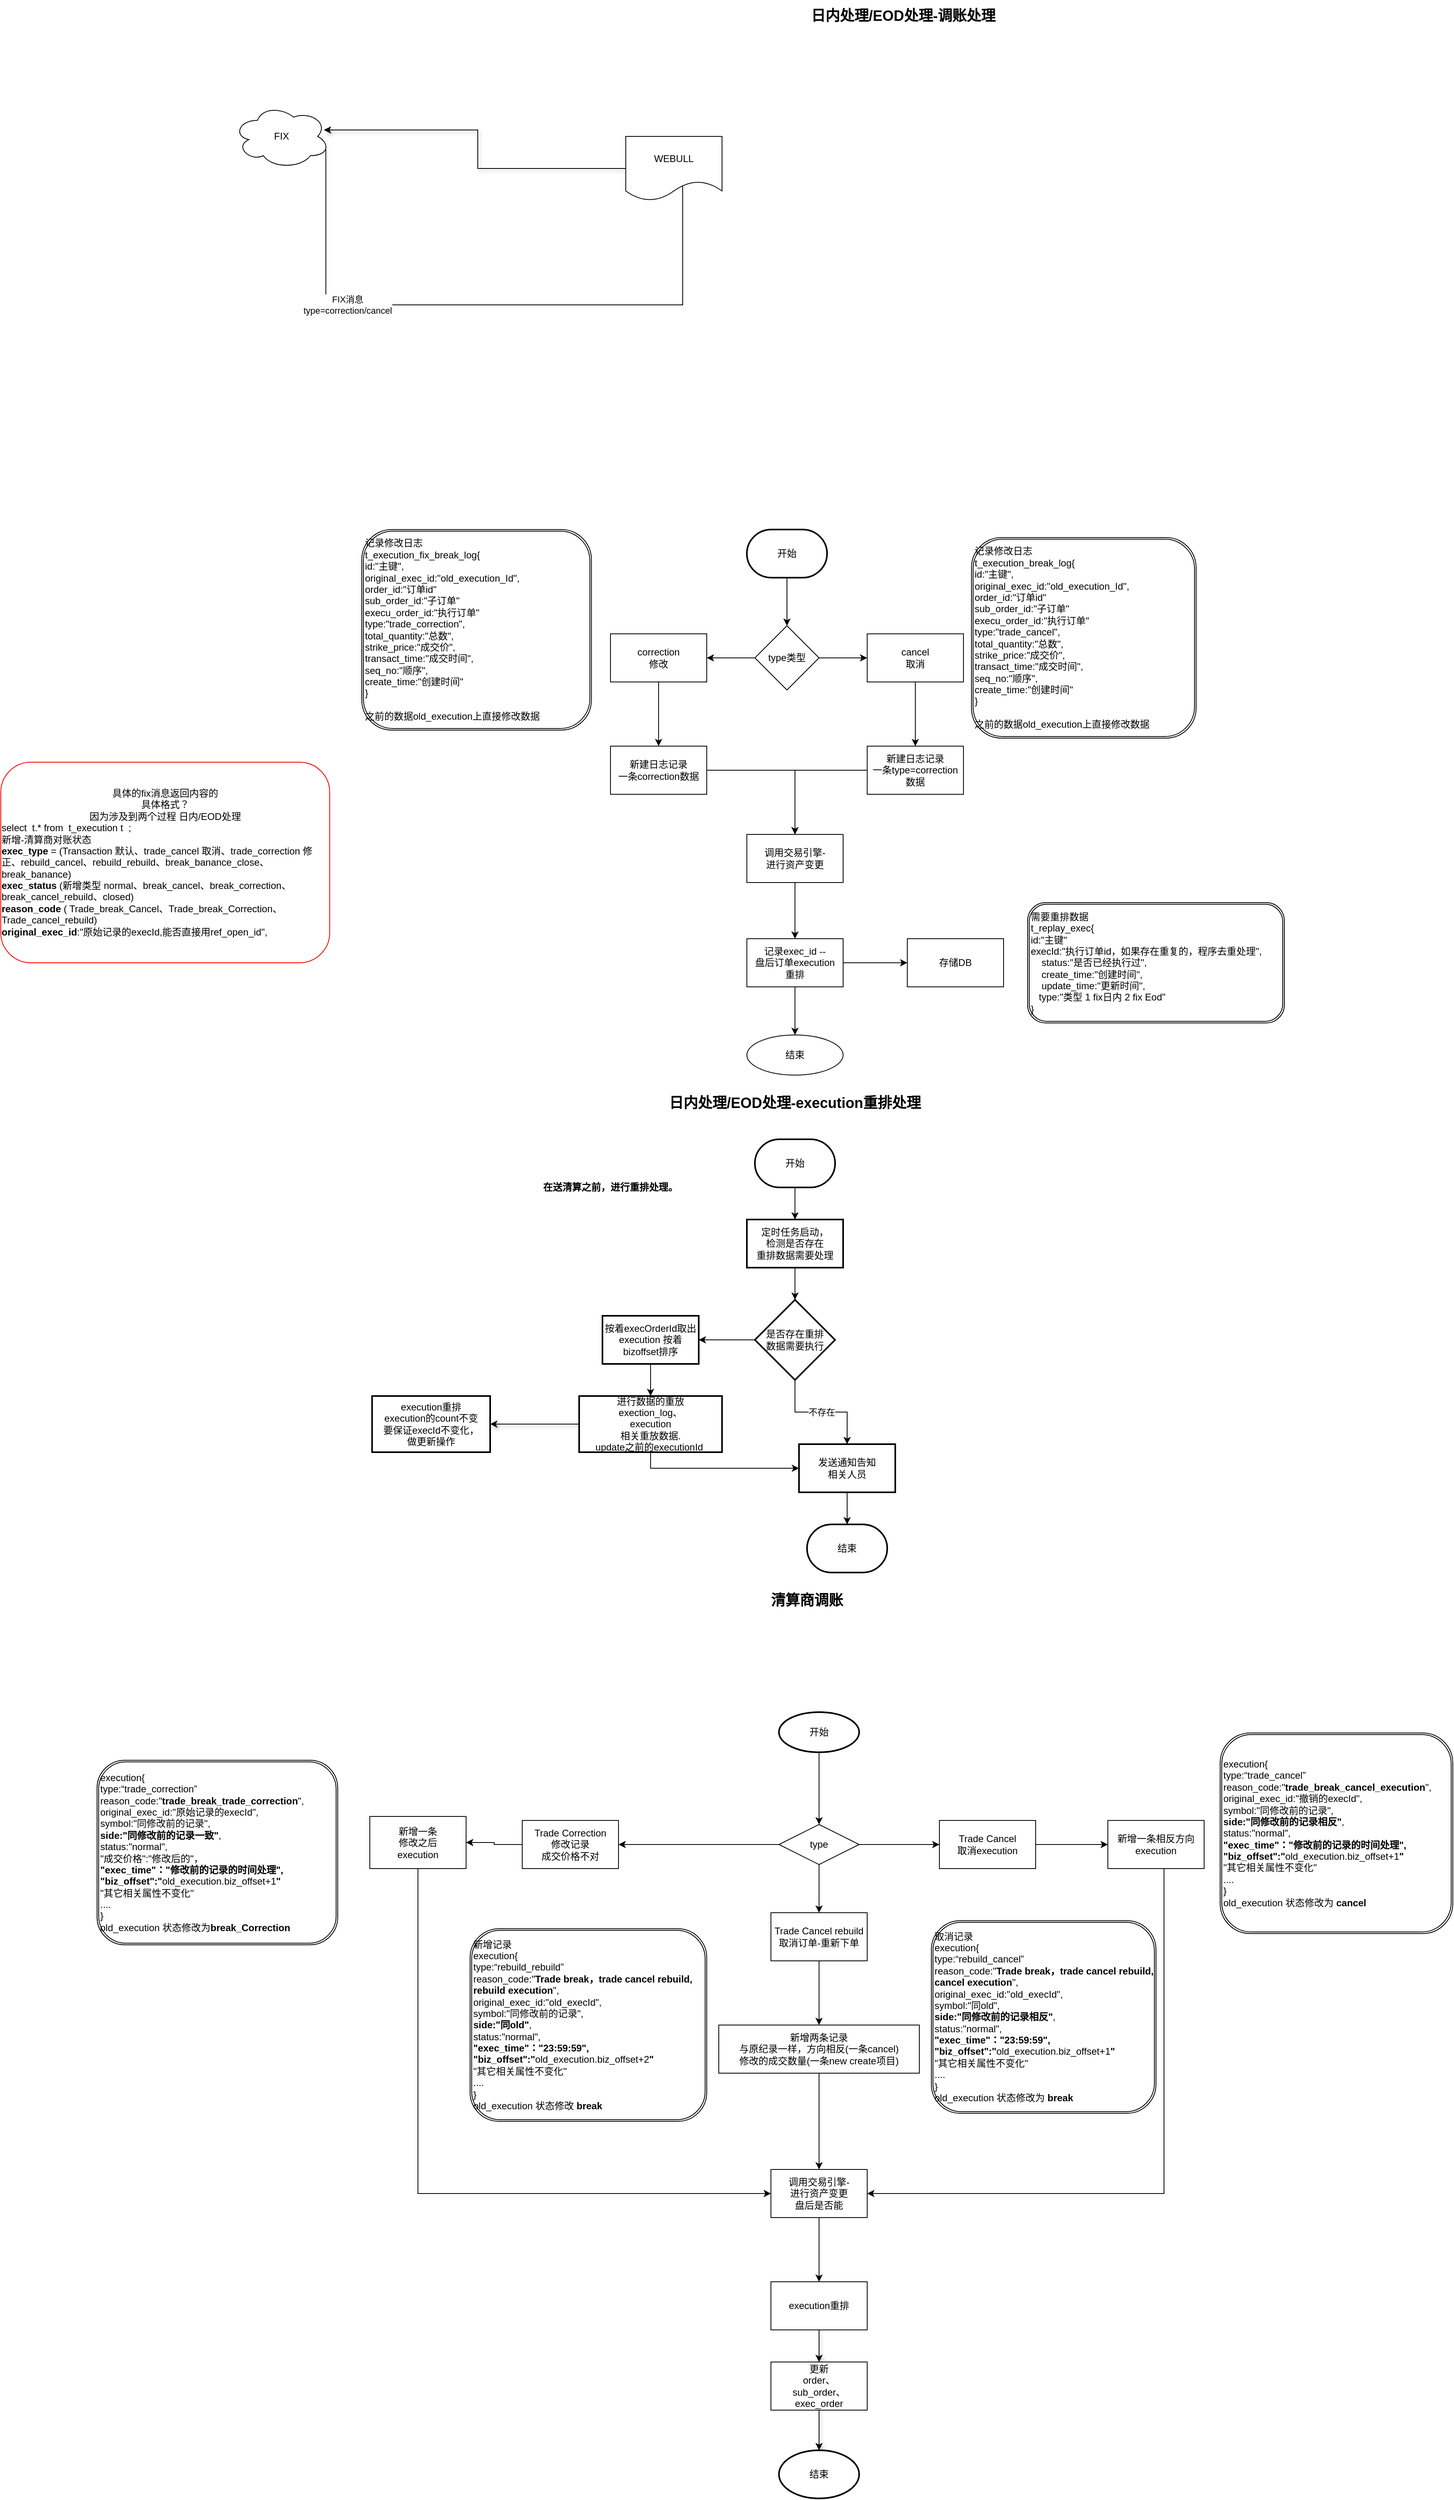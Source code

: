 <mxfile version="14.1.1" type="github">
  <diagram id="C5RBs43oDa-KdzZeNtuy" name="Page-1">
    <mxGraphModel dx="2023" dy="1696" grid="1" gridSize="10" guides="1" tooltips="1" connect="1" arrows="1" fold="1" page="1" pageScale="1" pageWidth="827" pageHeight="1169" math="0" shadow="0">
      <root>
        <mxCell id="WIyWlLk6GJQsqaUBKTNV-0" />
        <mxCell id="WIyWlLk6GJQsqaUBKTNV-1" parent="WIyWlLk6GJQsqaUBKTNV-0" />
        <mxCell id="1Uik45kLceN-WnxneO16-1" value="&lt;font style=&quot;font-size: 18px&quot;&gt;&lt;b&gt;日内处理/EOD处理-调账处理&lt;/b&gt;&lt;/font&gt;" style="text;html=1;strokeColor=none;fillColor=none;align=center;verticalAlign=middle;whiteSpace=wrap;rounded=0;" parent="WIyWlLk6GJQsqaUBKTNV-1" vertex="1">
          <mxGeometry x="505" y="-380" width="260" height="40" as="geometry" />
        </mxCell>
        <mxCell id="1Uik45kLceN-WnxneO16-6" style="edgeStyle=orthogonalEdgeStyle;rounded=0;orthogonalLoop=1;jettySize=auto;html=1;exitX=0.96;exitY=0.7;exitDx=0;exitDy=0;exitPerimeter=0;entryX=1;entryY=0.5;entryDx=0;entryDy=0;" parent="WIyWlLk6GJQsqaUBKTNV-1" source="1Uik45kLceN-WnxneO16-3" target="1Uik45kLceN-WnxneO16-4" edge="1">
          <mxGeometry relative="1" as="geometry">
            <Array as="points">
              <mxPoint x="225" />
              <mxPoint x="360" />
              <mxPoint x="360" y="-210" />
            </Array>
            <mxPoint x="400" y="-170" as="targetPoint" />
          </mxGeometry>
        </mxCell>
        <mxCell id="1Uik45kLceN-WnxneO16-7" value="FIX消息&lt;br&gt;type=correction/cancel" style="edgeLabel;html=1;align=center;verticalAlign=middle;resizable=0;points=[];" parent="1Uik45kLceN-WnxneO16-6" vertex="1" connectable="0">
          <mxGeometry x="-0.169" y="-2" relative="1" as="geometry">
            <mxPoint x="-135.83" y="-2" as="offset" />
          </mxGeometry>
        </mxCell>
        <mxCell id="1Uik45kLceN-WnxneO16-3" value="FIX" style="ellipse;shape=cloud;whiteSpace=wrap;html=1;" parent="WIyWlLk6GJQsqaUBKTNV-1" vertex="1">
          <mxGeometry x="-200" y="-250" width="120" height="80" as="geometry" />
        </mxCell>
        <mxCell id="l4X3YuBK7rbhBfaj7fvv-5" style="edgeStyle=orthogonalEdgeStyle;rounded=0;orthogonalLoop=1;jettySize=auto;html=1;exitX=0;exitY=0.5;exitDx=0;exitDy=0;entryX=0.939;entryY=0.4;entryDx=0;entryDy=0;entryPerimeter=0;shadow=1;" edge="1" parent="WIyWlLk6GJQsqaUBKTNV-1" source="1Uik45kLceN-WnxneO16-4" target="1Uik45kLceN-WnxneO16-3">
          <mxGeometry relative="1" as="geometry" />
        </mxCell>
        <mxCell id="1Uik45kLceN-WnxneO16-4" value="WEBULL" style="shape=document;whiteSpace=wrap;html=1;boundedLbl=1;" parent="WIyWlLk6GJQsqaUBKTNV-1" vertex="1">
          <mxGeometry x="289.06" y="-210" width="120" height="80" as="geometry" />
        </mxCell>
        <mxCell id="1Uik45kLceN-WnxneO16-11" style="edgeStyle=orthogonalEdgeStyle;rounded=0;orthogonalLoop=1;jettySize=auto;html=1;exitX=0.5;exitY=1;exitDx=0;exitDy=0;exitPerimeter=0;entryX=0.5;entryY=0;entryDx=0;entryDy=0;" parent="WIyWlLk6GJQsqaUBKTNV-1" source="1Uik45kLceN-WnxneO16-10" edge="1">
          <mxGeometry relative="1" as="geometry">
            <mxPoint x="490" y="400" as="targetPoint" />
          </mxGeometry>
        </mxCell>
        <mxCell id="1Uik45kLceN-WnxneO16-10" value="开始" style="strokeWidth=2;html=1;shape=mxgraph.flowchart.terminator;whiteSpace=wrap;" parent="WIyWlLk6GJQsqaUBKTNV-1" vertex="1">
          <mxGeometry x="440" y="280" width="100" height="60" as="geometry" />
        </mxCell>
        <mxCell id="1Uik45kLceN-WnxneO16-15" value="" style="edgeStyle=orthogonalEdgeStyle;rounded=0;orthogonalLoop=1;jettySize=auto;html=1;" parent="WIyWlLk6GJQsqaUBKTNV-1" source="1Uik45kLceN-WnxneO16-13" target="1Uik45kLceN-WnxneO16-14" edge="1">
          <mxGeometry relative="1" as="geometry" />
        </mxCell>
        <mxCell id="1Uik45kLceN-WnxneO16-17" value="" style="edgeStyle=orthogonalEdgeStyle;rounded=0;orthogonalLoop=1;jettySize=auto;html=1;" parent="WIyWlLk6GJQsqaUBKTNV-1" source="1Uik45kLceN-WnxneO16-13" target="1Uik45kLceN-WnxneO16-16" edge="1">
          <mxGeometry relative="1" as="geometry" />
        </mxCell>
        <mxCell id="1Uik45kLceN-WnxneO16-13" value="type类型" style="rhombus;whiteSpace=wrap;html=1;" parent="WIyWlLk6GJQsqaUBKTNV-1" vertex="1">
          <mxGeometry x="450" y="400" width="80" height="80" as="geometry" />
        </mxCell>
        <mxCell id="1Uik45kLceN-WnxneO16-19" value="" style="edgeStyle=orthogonalEdgeStyle;rounded=0;orthogonalLoop=1;jettySize=auto;html=1;" parent="WIyWlLk6GJQsqaUBKTNV-1" source="1Uik45kLceN-WnxneO16-14" target="1Uik45kLceN-WnxneO16-18" edge="1">
          <mxGeometry relative="1" as="geometry" />
        </mxCell>
        <mxCell id="1Uik45kLceN-WnxneO16-14" value="correction&lt;br&gt;修改" style="whiteSpace=wrap;html=1;" parent="WIyWlLk6GJQsqaUBKTNV-1" vertex="1">
          <mxGeometry x="270" y="410" width="120" height="60" as="geometry" />
        </mxCell>
        <mxCell id="1Uik45kLceN-WnxneO16-30" value="" style="edgeStyle=orthogonalEdgeStyle;rounded=0;orthogonalLoop=1;jettySize=auto;html=1;" parent="WIyWlLk6GJQsqaUBKTNV-1" source="1Uik45kLceN-WnxneO16-16" target="1Uik45kLceN-WnxneO16-29" edge="1">
          <mxGeometry relative="1" as="geometry" />
        </mxCell>
        <mxCell id="1Uik45kLceN-WnxneO16-16" value="cancel&lt;br&gt;取消" style="whiteSpace=wrap;html=1;" parent="WIyWlLk6GJQsqaUBKTNV-1" vertex="1">
          <mxGeometry x="590" y="410" width="120" height="60" as="geometry" />
        </mxCell>
        <mxCell id="1Uik45kLceN-WnxneO16-24" value="" style="edgeStyle=orthogonalEdgeStyle;rounded=0;orthogonalLoop=1;jettySize=auto;html=1;" parent="WIyWlLk6GJQsqaUBKTNV-1" source="1Uik45kLceN-WnxneO16-18" target="1Uik45kLceN-WnxneO16-23" edge="1">
          <mxGeometry relative="1" as="geometry">
            <Array as="points">
              <mxPoint x="500" y="580" />
            </Array>
          </mxGeometry>
        </mxCell>
        <mxCell id="1Uik45kLceN-WnxneO16-18" value="新建日志记录&lt;br&gt;一条correction数据" style="whiteSpace=wrap;html=1;" parent="WIyWlLk6GJQsqaUBKTNV-1" vertex="1">
          <mxGeometry x="270" y="550" width="120" height="60" as="geometry" />
        </mxCell>
        <mxCell id="1Uik45kLceN-WnxneO16-34" value="" style="edgeStyle=orthogonalEdgeStyle;rounded=0;orthogonalLoop=1;jettySize=auto;html=1;" parent="WIyWlLk6GJQsqaUBKTNV-1" source="1Uik45kLceN-WnxneO16-23" target="1Uik45kLceN-WnxneO16-33" edge="1">
          <mxGeometry relative="1" as="geometry" />
        </mxCell>
        <mxCell id="1Uik45kLceN-WnxneO16-23" value="调用交易引擎-&lt;br&gt;进行资产变更" style="whiteSpace=wrap;html=1;" parent="WIyWlLk6GJQsqaUBKTNV-1" vertex="1">
          <mxGeometry x="440" y="660" width="120" height="60" as="geometry" />
        </mxCell>
        <mxCell id="1Uik45kLceN-WnxneO16-32" style="edgeStyle=orthogonalEdgeStyle;rounded=0;orthogonalLoop=1;jettySize=auto;html=1;exitX=0;exitY=0.5;exitDx=0;exitDy=0;" parent="WIyWlLk6GJQsqaUBKTNV-1" source="1Uik45kLceN-WnxneO16-29" target="1Uik45kLceN-WnxneO16-23" edge="1">
          <mxGeometry relative="1" as="geometry">
            <Array as="points">
              <mxPoint x="500" y="580" />
            </Array>
          </mxGeometry>
        </mxCell>
        <mxCell id="1Uik45kLceN-WnxneO16-29" value="新建日志记录&lt;br&gt;一条type=correction数据" style="whiteSpace=wrap;html=1;" parent="WIyWlLk6GJQsqaUBKTNV-1" vertex="1">
          <mxGeometry x="590" y="550" width="120" height="60" as="geometry" />
        </mxCell>
        <mxCell id="1Uik45kLceN-WnxneO16-31" value="&lt;div&gt;&lt;div&gt;记录修改日志&lt;/div&gt;&lt;div&gt;t_execution_break_log{&lt;/div&gt;&lt;div&gt;id:&quot;主键&quot;,&lt;/div&gt;&lt;div&gt;original_exec_id:&quot;old_execution_Id&quot;,&lt;/div&gt;&lt;div&gt;&lt;div&gt;order_id:&quot;订单id&quot;&lt;/div&gt;&lt;div&gt;sub_order_id:&quot;子订单&quot;&lt;/div&gt;&lt;div&gt;execu_order_id:&quot;执行订单&quot;&lt;/div&gt;&lt;/div&gt;&lt;div&gt;type:&quot;trade_cancel&quot;,&lt;/div&gt;&lt;div&gt;total_quantity:&quot;总数&quot;,&lt;/div&gt;&lt;div&gt;strike_price:&quot;成交价&quot;,&lt;/div&gt;&lt;div&gt;transact_time:&quot;成交时间&quot;,&lt;/div&gt;&lt;div&gt;seq_no:&quot;顺序&quot;,&lt;/div&gt;&lt;div&gt;create_time:&quot;创建时间&quot;&lt;/div&gt;&lt;div&gt;}&lt;/div&gt;&lt;/div&gt;&lt;div&gt;&lt;br&gt;&lt;/div&gt;&lt;div&gt;之前的数据old_execution上直接修改数据&lt;/div&gt;" style="shape=ext;double=1;rounded=1;whiteSpace=wrap;html=1;align=left;" parent="WIyWlLk6GJQsqaUBKTNV-1" vertex="1">
          <mxGeometry x="720" y="290" width="280" height="250" as="geometry" />
        </mxCell>
        <mxCell id="1Uik45kLceN-WnxneO16-36" value="" style="edgeStyle=orthogonalEdgeStyle;rounded=0;orthogonalLoop=1;jettySize=auto;html=1;" parent="WIyWlLk6GJQsqaUBKTNV-1" source="1Uik45kLceN-WnxneO16-33" target="1Uik45kLceN-WnxneO16-35" edge="1">
          <mxGeometry relative="1" as="geometry" />
        </mxCell>
        <mxCell id="1Uik45kLceN-WnxneO16-38" value="" style="edgeStyle=orthogonalEdgeStyle;rounded=0;orthogonalLoop=1;jettySize=auto;html=1;" parent="WIyWlLk6GJQsqaUBKTNV-1" source="1Uik45kLceN-WnxneO16-33" target="1Uik45kLceN-WnxneO16-37" edge="1">
          <mxGeometry relative="1" as="geometry" />
        </mxCell>
        <mxCell id="1Uik45kLceN-WnxneO16-33" value="记录exec_id --&lt;br&gt;盘后订单execution&lt;br&gt;重排" style="whiteSpace=wrap;html=1;" parent="WIyWlLk6GJQsqaUBKTNV-1" vertex="1">
          <mxGeometry x="440" y="790" width="120" height="60" as="geometry" />
        </mxCell>
        <mxCell id="1Uik45kLceN-WnxneO16-35" value="结束" style="ellipse;whiteSpace=wrap;html=1;" parent="WIyWlLk6GJQsqaUBKTNV-1" vertex="1">
          <mxGeometry x="440" y="910" width="120" height="50" as="geometry" />
        </mxCell>
        <mxCell id="1Uik45kLceN-WnxneO16-37" value="存储DB" style="whiteSpace=wrap;html=1;" parent="WIyWlLk6GJQsqaUBKTNV-1" vertex="1">
          <mxGeometry x="640" y="790" width="120" height="60" as="geometry" />
        </mxCell>
        <mxCell id="1Uik45kLceN-WnxneO16-39" value="&lt;div&gt;需要重排数据&lt;/div&gt;&lt;div&gt;t_replay_exec{&lt;/div&gt;&lt;div&gt;&lt;span&gt; &lt;/span&gt;id:&quot;主键&quot;&lt;/div&gt;&lt;div&gt;&lt;span&gt; &lt;/span&gt;execId:&quot;执行订单id，如果存在重复的，程序去重处理&quot;,&lt;/div&gt;&lt;div&gt;&amp;nbsp; &amp;nbsp; status:&quot;是否已经执行过&quot;,&lt;/div&gt;&lt;div&gt;&amp;nbsp; &amp;nbsp; create_time:&quot;创建时间&quot;,&lt;/div&gt;&lt;div&gt;&amp;nbsp; &amp;nbsp; update_time:&quot;更新时间&quot;,&lt;/div&gt;&lt;div&gt;&amp;nbsp; &amp;nbsp;type:&quot;类型 1 fix日内 2 fix Eod&quot;&lt;/div&gt;&lt;div&gt;}&lt;/div&gt;" style="shape=ext;double=1;rounded=1;whiteSpace=wrap;html=1;align=left;" parent="WIyWlLk6GJQsqaUBKTNV-1" vertex="1">
          <mxGeometry x="790" y="745" width="320" height="150" as="geometry" />
        </mxCell>
        <mxCell id="1Uik45kLceN-WnxneO16-40" value="&lt;font style=&quot;font-size: 18px&quot;&gt;&lt;b&gt;日内处理/EOD处理-execution重排处理&lt;/b&gt;&lt;/font&gt;" style="text;html=1;strokeColor=none;fillColor=none;align=center;verticalAlign=middle;whiteSpace=wrap;rounded=0;" parent="WIyWlLk6GJQsqaUBKTNV-1" vertex="1">
          <mxGeometry x="335" y="990" width="330" height="10" as="geometry" />
        </mxCell>
        <mxCell id="1Uik45kLceN-WnxneO16-44" value="" style="edgeStyle=orthogonalEdgeStyle;rounded=0;orthogonalLoop=1;jettySize=auto;html=1;" parent="WIyWlLk6GJQsqaUBKTNV-1" source="1Uik45kLceN-WnxneO16-41" target="1Uik45kLceN-WnxneO16-43" edge="1">
          <mxGeometry relative="1" as="geometry" />
        </mxCell>
        <mxCell id="1Uik45kLceN-WnxneO16-41" value="开始" style="strokeWidth=2;html=1;shape=mxgraph.flowchart.terminator;whiteSpace=wrap;" parent="WIyWlLk6GJQsqaUBKTNV-1" vertex="1">
          <mxGeometry x="450" y="1040" width="100" height="60" as="geometry" />
        </mxCell>
        <mxCell id="1Uik45kLceN-WnxneO16-42" value="结束" style="strokeWidth=2;html=1;shape=mxgraph.flowchart.terminator;whiteSpace=wrap;" parent="WIyWlLk6GJQsqaUBKTNV-1" vertex="1">
          <mxGeometry x="515" y="1520" width="100" height="60" as="geometry" />
        </mxCell>
        <mxCell id="1Uik45kLceN-WnxneO16-46" style="edgeStyle=orthogonalEdgeStyle;rounded=0;orthogonalLoop=1;jettySize=auto;html=1;exitX=0.5;exitY=1;exitDx=0;exitDy=0;entryX=0.5;entryY=0;entryDx=0;entryDy=0;entryPerimeter=0;" parent="WIyWlLk6GJQsqaUBKTNV-1" source="1Uik45kLceN-WnxneO16-43" target="1Uik45kLceN-WnxneO16-45" edge="1">
          <mxGeometry relative="1" as="geometry" />
        </mxCell>
        <mxCell id="1Uik45kLceN-WnxneO16-43" value="定时任务启动，&lt;br&gt;检测是否存在&lt;br&gt;&lt;span style=&quot;text-align: left&quot;&gt;重排数据需要处理&lt;/span&gt;" style="whiteSpace=wrap;html=1;strokeWidth=2;" parent="WIyWlLk6GJQsqaUBKTNV-1" vertex="1">
          <mxGeometry x="440" y="1140" width="120" height="60" as="geometry" />
        </mxCell>
        <mxCell id="1Uik45kLceN-WnxneO16-49" value="不存在" style="edgeStyle=orthogonalEdgeStyle;rounded=0;orthogonalLoop=1;jettySize=auto;html=1;" parent="WIyWlLk6GJQsqaUBKTNV-1" source="1Uik45kLceN-WnxneO16-45" target="1Uik45kLceN-WnxneO16-48" edge="1">
          <mxGeometry relative="1" as="geometry" />
        </mxCell>
        <mxCell id="1Uik45kLceN-WnxneO16-52" value="" style="edgeStyle=orthogonalEdgeStyle;rounded=0;orthogonalLoop=1;jettySize=auto;html=1;" parent="WIyWlLk6GJQsqaUBKTNV-1" source="1Uik45kLceN-WnxneO16-45" target="1Uik45kLceN-WnxneO16-51" edge="1">
          <mxGeometry relative="1" as="geometry" />
        </mxCell>
        <mxCell id="1Uik45kLceN-WnxneO16-45" value="是否存在重排&lt;br&gt;数据需要执行" style="strokeWidth=2;html=1;shape=mxgraph.flowchart.decision;whiteSpace=wrap;" parent="WIyWlLk6GJQsqaUBKTNV-1" vertex="1">
          <mxGeometry x="450" y="1240" width="100" height="100" as="geometry" />
        </mxCell>
        <mxCell id="1Uik45kLceN-WnxneO16-47" value="&lt;b&gt;在送清算之前，进行重排处理。&lt;/b&gt;" style="text;html=1;strokeColor=none;fillColor=none;align=center;verticalAlign=middle;whiteSpace=wrap;rounded=0;" parent="WIyWlLk6GJQsqaUBKTNV-1" vertex="1">
          <mxGeometry x="180" y="1100" width="180" as="geometry" />
        </mxCell>
        <mxCell id="1Uik45kLceN-WnxneO16-87" style="edgeStyle=orthogonalEdgeStyle;rounded=0;orthogonalLoop=1;jettySize=auto;html=1;exitX=0.5;exitY=1;exitDx=0;exitDy=0;entryX=0.5;entryY=0;entryDx=0;entryDy=0;entryPerimeter=0;" parent="WIyWlLk6GJQsqaUBKTNV-1" source="1Uik45kLceN-WnxneO16-48" target="1Uik45kLceN-WnxneO16-42" edge="1">
          <mxGeometry relative="1" as="geometry" />
        </mxCell>
        <mxCell id="1Uik45kLceN-WnxneO16-48" value="发送通知告知&lt;br&gt;相关人员" style="whiteSpace=wrap;html=1;strokeWidth=2;" parent="WIyWlLk6GJQsqaUBKTNV-1" vertex="1">
          <mxGeometry x="505" y="1420" width="120" height="60" as="geometry" />
        </mxCell>
        <mxCell id="1Uik45kLceN-WnxneO16-54" value="" style="edgeStyle=orthogonalEdgeStyle;rounded=0;orthogonalLoop=1;jettySize=auto;html=1;" parent="WIyWlLk6GJQsqaUBKTNV-1" source="1Uik45kLceN-WnxneO16-51" target="1Uik45kLceN-WnxneO16-53" edge="1">
          <mxGeometry relative="1" as="geometry" />
        </mxCell>
        <mxCell id="1Uik45kLceN-WnxneO16-51" value="按着execOrderId取出execution 按着bizoffset排序" style="whiteSpace=wrap;html=1;strokeWidth=2;" parent="WIyWlLk6GJQsqaUBKTNV-1" vertex="1">
          <mxGeometry x="260" y="1260" width="120" height="60" as="geometry" />
        </mxCell>
        <mxCell id="1Uik45kLceN-WnxneO16-86" style="edgeStyle=orthogonalEdgeStyle;rounded=0;orthogonalLoop=1;jettySize=auto;html=1;exitX=0.5;exitY=1;exitDx=0;exitDy=0;entryX=0;entryY=0.5;entryDx=0;entryDy=0;" parent="WIyWlLk6GJQsqaUBKTNV-1" source="1Uik45kLceN-WnxneO16-53" target="1Uik45kLceN-WnxneO16-48" edge="1">
          <mxGeometry relative="1" as="geometry" />
        </mxCell>
        <mxCell id="l4X3YuBK7rbhBfaj7fvv-9" value="" style="edgeStyle=orthogonalEdgeStyle;rounded=0;orthogonalLoop=1;jettySize=auto;html=1;shadow=1;" edge="1" parent="WIyWlLk6GJQsqaUBKTNV-1" source="1Uik45kLceN-WnxneO16-53" target="l4X3YuBK7rbhBfaj7fvv-8">
          <mxGeometry relative="1" as="geometry" />
        </mxCell>
        <mxCell id="1Uik45kLceN-WnxneO16-53" value="进行数据的重放&lt;br&gt;exection_log、&lt;br&gt;execution &lt;br&gt;相关重放数据.&lt;br&gt;update之前的executionId&amp;nbsp;" style="whiteSpace=wrap;html=1;strokeWidth=2;" parent="WIyWlLk6GJQsqaUBKTNV-1" vertex="1">
          <mxGeometry x="230.94" y="1360" width="178.12" height="70" as="geometry" />
        </mxCell>
        <mxCell id="1Uik45kLceN-WnxneO16-57" value="&lt;span style=&quot;font-size: 18px&quot;&gt;&lt;b&gt;清算商调账&lt;/b&gt;&lt;/span&gt;" style="text;html=1;strokeColor=none;fillColor=none;align=center;verticalAlign=middle;whiteSpace=wrap;rounded=0;" parent="WIyWlLk6GJQsqaUBKTNV-1" vertex="1">
          <mxGeometry x="350" y="1610" width="330" height="10" as="geometry" />
        </mxCell>
        <mxCell id="1Uik45kLceN-WnxneO16-62" style="edgeStyle=orthogonalEdgeStyle;rounded=0;orthogonalLoop=1;jettySize=auto;html=1;exitX=0.5;exitY=1;exitDx=0;exitDy=0;exitPerimeter=0;" parent="WIyWlLk6GJQsqaUBKTNV-1" source="1Uik45kLceN-WnxneO16-59" target="1Uik45kLceN-WnxneO16-61" edge="1">
          <mxGeometry relative="1" as="geometry" />
        </mxCell>
        <mxCell id="1Uik45kLceN-WnxneO16-59" value="开始" style="strokeWidth=2;html=1;shape=mxgraph.flowchart.start_1;whiteSpace=wrap;" parent="WIyWlLk6GJQsqaUBKTNV-1" vertex="1">
          <mxGeometry x="480" y="1754" width="100" height="50" as="geometry" />
        </mxCell>
        <mxCell id="1Uik45kLceN-WnxneO16-60" value="结束" style="strokeWidth=2;html=1;shape=mxgraph.flowchart.start_1;whiteSpace=wrap;" parent="WIyWlLk6GJQsqaUBKTNV-1" vertex="1">
          <mxGeometry x="480" y="2674" width="100" height="60" as="geometry" />
        </mxCell>
        <mxCell id="1Uik45kLceN-WnxneO16-64" value="" style="edgeStyle=orthogonalEdgeStyle;rounded=0;orthogonalLoop=1;jettySize=auto;html=1;" parent="WIyWlLk6GJQsqaUBKTNV-1" source="1Uik45kLceN-WnxneO16-61" target="1Uik45kLceN-WnxneO16-63" edge="1">
          <mxGeometry relative="1" as="geometry" />
        </mxCell>
        <mxCell id="1Uik45kLceN-WnxneO16-66" value="" style="edgeStyle=orthogonalEdgeStyle;rounded=0;orthogonalLoop=1;jettySize=auto;html=1;" parent="WIyWlLk6GJQsqaUBKTNV-1" source="1Uik45kLceN-WnxneO16-61" target="1Uik45kLceN-WnxneO16-65" edge="1">
          <mxGeometry relative="1" as="geometry" />
        </mxCell>
        <mxCell id="1Uik45kLceN-WnxneO16-68" value="" style="edgeStyle=orthogonalEdgeStyle;rounded=0;orthogonalLoop=1;jettySize=auto;html=1;" parent="WIyWlLk6GJQsqaUBKTNV-1" source="1Uik45kLceN-WnxneO16-61" target="1Uik45kLceN-WnxneO16-67" edge="1">
          <mxGeometry relative="1" as="geometry" />
        </mxCell>
        <mxCell id="1Uik45kLceN-WnxneO16-61" value="type" style="rhombus;whiteSpace=wrap;html=1;" parent="WIyWlLk6GJQsqaUBKTNV-1" vertex="1">
          <mxGeometry x="480" y="1894" width="100" height="50" as="geometry" />
        </mxCell>
        <mxCell id="1Uik45kLceN-WnxneO16-72" value="" style="edgeStyle=orthogonalEdgeStyle;rounded=0;orthogonalLoop=1;jettySize=auto;html=1;" parent="WIyWlLk6GJQsqaUBKTNV-1" source="1Uik45kLceN-WnxneO16-63" target="1Uik45kLceN-WnxneO16-71" edge="1">
          <mxGeometry relative="1" as="geometry" />
        </mxCell>
        <mxCell id="1Uik45kLceN-WnxneO16-63" value="Trade Cancel&lt;br&gt;取消execution" style="whiteSpace=wrap;html=1;" parent="WIyWlLk6GJQsqaUBKTNV-1" vertex="1">
          <mxGeometry x="680" y="1889" width="120" height="60" as="geometry" />
        </mxCell>
        <mxCell id="1Uik45kLceN-WnxneO16-70" value="" style="edgeStyle=orthogonalEdgeStyle;rounded=0;orthogonalLoop=1;jettySize=auto;html=1;" parent="WIyWlLk6GJQsqaUBKTNV-1" source="1Uik45kLceN-WnxneO16-65" target="1Uik45kLceN-WnxneO16-69" edge="1">
          <mxGeometry relative="1" as="geometry" />
        </mxCell>
        <mxCell id="1Uik45kLceN-WnxneO16-65" value="Trade Correction&lt;br&gt;修改记录&lt;br&gt;成交价格不对" style="whiteSpace=wrap;html=1;" parent="WIyWlLk6GJQsqaUBKTNV-1" vertex="1">
          <mxGeometry x="160" y="1889" width="120" height="60" as="geometry" />
        </mxCell>
        <mxCell id="1Uik45kLceN-WnxneO16-74" value="" style="edgeStyle=orthogonalEdgeStyle;rounded=0;orthogonalLoop=1;jettySize=auto;html=1;" parent="WIyWlLk6GJQsqaUBKTNV-1" source="1Uik45kLceN-WnxneO16-67" target="1Uik45kLceN-WnxneO16-73" edge="1">
          <mxGeometry relative="1" as="geometry" />
        </mxCell>
        <mxCell id="1Uik45kLceN-WnxneO16-67" value="Trade Cancel rebuild&lt;br&gt;取消订单-重新下单" style="whiteSpace=wrap;html=1;" parent="WIyWlLk6GJQsqaUBKTNV-1" vertex="1">
          <mxGeometry x="470" y="2004" width="120" height="60" as="geometry" />
        </mxCell>
        <mxCell id="1Uik45kLceN-WnxneO16-78" style="edgeStyle=orthogonalEdgeStyle;rounded=0;orthogonalLoop=1;jettySize=auto;html=1;exitX=0.5;exitY=1;exitDx=0;exitDy=0;entryX=0;entryY=0.5;entryDx=0;entryDy=0;" parent="WIyWlLk6GJQsqaUBKTNV-1" source="1Uik45kLceN-WnxneO16-69" target="1Uik45kLceN-WnxneO16-77" edge="1">
          <mxGeometry relative="1" as="geometry" />
        </mxCell>
        <mxCell id="1Uik45kLceN-WnxneO16-69" value="新增一条&lt;br&gt;修改之后&lt;br&gt;execution" style="whiteSpace=wrap;html=1;" parent="WIyWlLk6GJQsqaUBKTNV-1" vertex="1">
          <mxGeometry x="-30" y="1884" width="120" height="65" as="geometry" />
        </mxCell>
        <mxCell id="1Uik45kLceN-WnxneO16-79" style="edgeStyle=orthogonalEdgeStyle;rounded=0;orthogonalLoop=1;jettySize=auto;html=1;exitX=0.5;exitY=1;exitDx=0;exitDy=0;entryX=1;entryY=0.5;entryDx=0;entryDy=0;" parent="WIyWlLk6GJQsqaUBKTNV-1" source="1Uik45kLceN-WnxneO16-71" target="1Uik45kLceN-WnxneO16-77" edge="1">
          <mxGeometry relative="1" as="geometry">
            <Array as="points">
              <mxPoint x="960" y="1949" />
              <mxPoint x="960" y="2354" />
            </Array>
          </mxGeometry>
        </mxCell>
        <mxCell id="1Uik45kLceN-WnxneO16-71" value="新增一条相反方向&lt;br&gt;execution" style="whiteSpace=wrap;html=1;" parent="WIyWlLk6GJQsqaUBKTNV-1" vertex="1">
          <mxGeometry x="890" y="1889" width="120" height="60" as="geometry" />
        </mxCell>
        <mxCell id="1Uik45kLceN-WnxneO16-80" style="edgeStyle=orthogonalEdgeStyle;rounded=0;orthogonalLoop=1;jettySize=auto;html=1;exitX=0.5;exitY=1;exitDx=0;exitDy=0;" parent="WIyWlLk6GJQsqaUBKTNV-1" source="1Uik45kLceN-WnxneO16-73" target="1Uik45kLceN-WnxneO16-77" edge="1">
          <mxGeometry relative="1" as="geometry" />
        </mxCell>
        <mxCell id="1Uik45kLceN-WnxneO16-73" value="新增两条记录&lt;br&gt;与原纪录一样，方向相反(一条cancel)&lt;br&gt;修改的成交数量(一条new create项目)" style="whiteSpace=wrap;html=1;" parent="WIyWlLk6GJQsqaUBKTNV-1" vertex="1">
          <mxGeometry x="405" y="2144" width="250" height="60" as="geometry" />
        </mxCell>
        <mxCell id="1Uik45kLceN-WnxneO16-75" value="&lt;div&gt;execution{&lt;/div&gt;&lt;div&gt;type:“trade_cancel”&lt;/div&gt;&lt;div&gt;reason_code:&quot;&lt;b&gt;trade_break_cancel_execution&lt;/b&gt;&quot;,&lt;/div&gt;&lt;div&gt;original_exec_id:&quot;撤销的execId&quot;,&lt;/div&gt;&lt;div&gt;symbol:&quot;同修改前的记录&quot;,&lt;/div&gt;&lt;div&gt;&lt;b&gt;side:&quot;同修改前的记录相反&quot;&lt;/b&gt;,&lt;/div&gt;&lt;div&gt;status:&quot;normal&quot;,&lt;/div&gt;&lt;div&gt;&lt;b&gt;&quot;exec_time&quot;：&quot;修改前的记录的时间处理&quot;,&lt;/b&gt;&lt;/div&gt;&lt;div&gt;&lt;div&gt;&lt;b&gt;&quot;biz_offset&quot;:&quot;&lt;/b&gt;old_execution.biz_offset+1&lt;b&gt;&quot;&lt;/b&gt;&lt;/div&gt;&lt;/div&gt;&lt;div&gt;&lt;span&gt;&quot;其它相关属性不变化&quot;&lt;/span&gt;&lt;br&gt;&lt;/div&gt;&lt;div&gt;....&lt;/div&gt;&lt;div&gt;}&lt;/div&gt;&lt;div&gt;old_execution 状态修改为&amp;nbsp;&lt;b&gt;cancel&lt;/b&gt;&lt;/div&gt;" style="shape=ext;double=1;rounded=1;whiteSpace=wrap;html=1;align=left;" parent="WIyWlLk6GJQsqaUBKTNV-1" vertex="1">
          <mxGeometry x="1030" y="1780" width="290" height="250" as="geometry" />
        </mxCell>
        <mxCell id="1Uik45kLceN-WnxneO16-76" value="&lt;div&gt;execution{&lt;/div&gt;&lt;div&gt;type:“trade_correction”&lt;/div&gt;&lt;div&gt;reason_code:&quot;&lt;b&gt;trade_break_trade_correction&lt;/b&gt;&quot;,&lt;/div&gt;&lt;div&gt;original_exec_id:&quot;原始记录的execId&quot;,&lt;/div&gt;&lt;div&gt;symbol:&quot;同修改前的记录&quot;,&lt;/div&gt;&lt;div&gt;&lt;b&gt;side:&quot;同修改前的记录一致&quot;&lt;/b&gt;,&lt;/div&gt;&lt;div&gt;status:&quot;normal&quot;,&lt;/div&gt;&lt;div&gt;&quot;成交价格&quot;:&quot;修改后的&quot;，&lt;/div&gt;&lt;div&gt;&lt;b&gt;&quot;exec_time&quot;：&quot;修改前的记录的时间处理&quot;,&lt;/b&gt;&lt;/div&gt;&lt;div&gt;&lt;div&gt;&lt;b&gt;&quot;biz_offset&quot;:&quot;&lt;/b&gt;old_execution.biz_offset+1&lt;b&gt;&quot;&lt;/b&gt;&lt;/div&gt;&lt;/div&gt;&lt;div&gt;&lt;span&gt;&quot;其它相关属性不变化&quot;&lt;/span&gt;&lt;br&gt;&lt;/div&gt;&lt;div&gt;....&lt;/div&gt;&lt;div&gt;}&lt;/div&gt;&lt;div&gt;old_execution 状态修改为&lt;b&gt;break_Correction&lt;/b&gt;&lt;/div&gt;" style="shape=ext;double=1;rounded=1;whiteSpace=wrap;html=1;align=left;" parent="WIyWlLk6GJQsqaUBKTNV-1" vertex="1">
          <mxGeometry x="-370" y="1814" width="300" height="230" as="geometry" />
        </mxCell>
        <mxCell id="1Uik45kLceN-WnxneO16-84" value="" style="edgeStyle=orthogonalEdgeStyle;rounded=0;orthogonalLoop=1;jettySize=auto;html=1;" parent="WIyWlLk6GJQsqaUBKTNV-1" source="1Uik45kLceN-WnxneO16-77" target="1Uik45kLceN-WnxneO16-83" edge="1">
          <mxGeometry relative="1" as="geometry" />
        </mxCell>
        <mxCell id="1Uik45kLceN-WnxneO16-77" value="调用交易引擎-&lt;br&gt;进行资产变更&lt;br&gt;盘后是否能" style="whiteSpace=wrap;html=1;" parent="WIyWlLk6GJQsqaUBKTNV-1" vertex="1">
          <mxGeometry x="470" y="2324" width="120" height="60" as="geometry" />
        </mxCell>
        <mxCell id="1Uik45kLceN-WnxneO16-81" value="&lt;div&gt;取消记录&lt;/div&gt;&lt;div&gt;execution{&lt;/div&gt;&lt;div&gt;type:“rebuild_cancel”&lt;/div&gt;&lt;div&gt;reason_code:&quot;&lt;b&gt;Trade break，trade cancel rebuild, cancel execution&lt;/b&gt;&quot;,&lt;/div&gt;&lt;div&gt;original_exec_id:&quot;old_execId&quot;,&lt;/div&gt;&lt;div&gt;symbol:&quot;同old&quot;,&lt;/div&gt;&lt;div&gt;&lt;b&gt;side:&quot;同修改前的记录相反&quot;&lt;/b&gt;,&lt;/div&gt;&lt;div&gt;status:&quot;normal&quot;,&lt;/div&gt;&lt;div&gt;&lt;b&gt;&quot;exec_time&quot;：&quot;23:59:59&quot;,&lt;/b&gt;&lt;/div&gt;&lt;div&gt;&lt;div&gt;&lt;b&gt;&quot;biz_offset&quot;:&quot;&lt;/b&gt;old_execution.biz_offset+1&lt;b&gt;&quot;&lt;/b&gt;&lt;/div&gt;&lt;/div&gt;&lt;div&gt;&lt;span&gt;&quot;其它相关属性不变化&quot;&lt;/span&gt;&lt;br&gt;&lt;/div&gt;&lt;div&gt;....&lt;/div&gt;&lt;div&gt;}&lt;/div&gt;&lt;div&gt;old_execution 状态修改为&amp;nbsp;&lt;b&gt;break&lt;/b&gt;&lt;/div&gt;" style="shape=ext;double=1;rounded=1;whiteSpace=wrap;html=1;align=left;" parent="WIyWlLk6GJQsqaUBKTNV-1" vertex="1">
          <mxGeometry x="670" y="2014" width="280" height="240" as="geometry" />
        </mxCell>
        <mxCell id="1Uik45kLceN-WnxneO16-82" value="&lt;div&gt;新增记录&lt;/div&gt;&lt;div&gt;execution{&lt;/div&gt;&lt;div&gt;type:“rebuild_rebuild”&lt;/div&gt;&lt;div&gt;reason_code:&quot;&lt;b&gt;Trade break，trade cancel rebuild, rebuild execution&lt;/b&gt;&quot;,&lt;/div&gt;&lt;div&gt;original_exec_id:&quot;old_execId&quot;,&lt;/div&gt;&lt;div&gt;symbol:&quot;同修改前的记录&quot;,&lt;/div&gt;&lt;div&gt;&lt;b&gt;side:&quot;同old&quot;&lt;/b&gt;,&lt;/div&gt;&lt;div&gt;status:&quot;normal&quot;,&lt;/div&gt;&lt;div&gt;&lt;b&gt;&quot;exec_time&quot;：&quot;&lt;/b&gt;&lt;b&gt;23:59:59&lt;/b&gt;&lt;b&gt;&quot;,&lt;/b&gt;&lt;/div&gt;&lt;div&gt;&lt;div&gt;&lt;b&gt;&quot;biz_offset&quot;:&quot;&lt;/b&gt;old_execution.biz_offset+2&lt;b&gt;&quot;&lt;/b&gt;&lt;/div&gt;&lt;/div&gt;&lt;div&gt;&lt;span&gt;&quot;其它相关属性不变化&quot;&lt;/span&gt;&lt;br&gt;&lt;/div&gt;&lt;div&gt;....&lt;/div&gt;&lt;div&gt;}&lt;/div&gt;&lt;div&gt;old_execution 状态修改 &lt;b&gt;break&lt;/b&gt;&lt;/div&gt;" style="shape=ext;double=1;rounded=1;whiteSpace=wrap;html=1;align=left;" parent="WIyWlLk6GJQsqaUBKTNV-1" vertex="1">
          <mxGeometry x="95" y="2024" width="295" height="240" as="geometry" />
        </mxCell>
        <mxCell id="l4X3YuBK7rbhBfaj7fvv-13" style="edgeStyle=orthogonalEdgeStyle;rounded=0;orthogonalLoop=1;jettySize=auto;html=1;exitX=0.5;exitY=1;exitDx=0;exitDy=0;shadow=1;" edge="1" parent="WIyWlLk6GJQsqaUBKTNV-1" source="1Uik45kLceN-WnxneO16-83" target="l4X3YuBK7rbhBfaj7fvv-11">
          <mxGeometry relative="1" as="geometry" />
        </mxCell>
        <mxCell id="1Uik45kLceN-WnxneO16-83" value="execution重排" style="whiteSpace=wrap;html=1;" parent="WIyWlLk6GJQsqaUBKTNV-1" vertex="1">
          <mxGeometry x="470" y="2464" width="120" height="60" as="geometry" />
        </mxCell>
        <mxCell id="l4X3YuBK7rbhBfaj7fvv-0" value="&lt;div&gt;&lt;div&gt;记录修改日志&lt;/div&gt;&lt;div&gt;t_execution_fix_break_log{&lt;/div&gt;&lt;div&gt;id:&quot;主键&quot;,&lt;/div&gt;&lt;div&gt;original_exec_id:&quot;old_execution_Id&quot;,&lt;/div&gt;&lt;div&gt;&lt;/div&gt;&lt;div&gt;&lt;span&gt;order_id:&quot;订单id&quot;&lt;/span&gt;&lt;br&gt;&lt;/div&gt;&lt;div&gt;sub_order_id:&quot;子订单&quot;&lt;/div&gt;&lt;div&gt;execu_order_id:&quot;执行订单&quot;&lt;/div&gt;&lt;div&gt;type:&quot;trade_correction&quot;,&lt;/div&gt;&lt;div&gt;total_quantity:&quot;总数&quot;,&lt;/div&gt;&lt;div&gt;strike_price:&quot;成交价&quot;,&lt;/div&gt;&lt;div&gt;transact_time:&quot;成交时间&quot;,&lt;/div&gt;&lt;div&gt;seq_no:&quot;顺序&quot;,&lt;/div&gt;&lt;div&gt;create_time:&quot;创建时间&quot;&lt;/div&gt;&lt;div&gt;}&lt;/div&gt;&lt;/div&gt;&lt;div&gt;&lt;br&gt;&lt;/div&gt;&lt;div&gt;之前的数据old_execution上直接修改数据&lt;/div&gt;" style="shape=ext;double=1;rounded=1;whiteSpace=wrap;html=1;align=left;" vertex="1" parent="WIyWlLk6GJQsqaUBKTNV-1">
          <mxGeometry x="-40" y="280" width="286.24" height="250" as="geometry" />
        </mxCell>
        <mxCell id="l4X3YuBK7rbhBfaj7fvv-8" value="execution重排&lt;br&gt;execution的count不变&lt;br&gt;要保证execId不变化，&lt;br&gt;做更新操作" style="whiteSpace=wrap;html=1;strokeWidth=2;" vertex="1" parent="WIyWlLk6GJQsqaUBKTNV-1">
          <mxGeometry x="-27.18" y="1360" width="147.18" height="70" as="geometry" />
        </mxCell>
        <mxCell id="l4X3YuBK7rbhBfaj7fvv-10" value="&lt;span style=&quot;text-align: left&quot;&gt;具体的fix消息返回内容的&lt;/span&gt;&lt;br style=&quot;text-align: left&quot;&gt;&lt;span style=&quot;text-align: left&quot;&gt;具体格式？&lt;/span&gt;&lt;br style=&quot;text-align: left&quot;&gt;&lt;span style=&quot;text-align: left&quot;&gt;因为涉及到两个过程 日内/EOD处理&lt;/span&gt;&lt;br style=&quot;text-align: left&quot;&gt;&lt;div style=&quot;text-align: left&quot;&gt;select&amp;nbsp; t.* from&amp;nbsp; t_execution t&amp;nbsp; ;&lt;/div&gt;&lt;div style=&quot;text-align: left&quot;&gt;新增-清算商对账状态&lt;/div&gt;&lt;div style=&quot;text-align: left&quot;&gt;&lt;b&gt;exec_type&lt;/b&gt;&amp;nbsp;= (Transaction 默认、trade_cancel 取消、trade_correction 修正、rebuild_cancel、rebuild_rebuild、break_banance_close、break_banance)&lt;/div&gt;&lt;div style=&quot;text-align: left&quot;&gt;&lt;b&gt;exec_status&lt;/b&gt;&amp;nbsp;(新增类型 normal、break_cancel、break_correction、break_cancel_rebuild、closed)&lt;/div&gt;&lt;div style=&quot;text-align: left&quot;&gt;&lt;b&gt;reason_code&lt;/b&gt;&amp;nbsp;( Trade_break_Cancel、Trade_break_Correction、Trade_cancel_rebuild)&lt;/div&gt;&lt;div style=&quot;text-align: left&quot;&gt;&lt;b&gt;original_exec_id&lt;/b&gt;:&quot;原始记录的execId,能否直接用ref_open_id&quot;,&lt;/div&gt;" style="rounded=1;whiteSpace=wrap;html=1;strokeColor=#FF0000;" vertex="1" parent="WIyWlLk6GJQsqaUBKTNV-1">
          <mxGeometry x="-490" y="570" width="410" height="250" as="geometry" />
        </mxCell>
        <mxCell id="l4X3YuBK7rbhBfaj7fvv-14" style="edgeStyle=orthogonalEdgeStyle;rounded=0;orthogonalLoop=1;jettySize=auto;html=1;exitX=0.5;exitY=1;exitDx=0;exitDy=0;shadow=1;" edge="1" parent="WIyWlLk6GJQsqaUBKTNV-1" source="l4X3YuBK7rbhBfaj7fvv-11" target="1Uik45kLceN-WnxneO16-60">
          <mxGeometry relative="1" as="geometry" />
        </mxCell>
        <mxCell id="l4X3YuBK7rbhBfaj7fvv-11" value="更新&lt;br&gt;order、&lt;br&gt;sub_order、exec_order" style="whiteSpace=wrap;html=1;" vertex="1" parent="WIyWlLk6GJQsqaUBKTNV-1">
          <mxGeometry x="470" y="2564" width="120" height="60" as="geometry" />
        </mxCell>
      </root>
    </mxGraphModel>
  </diagram>
</mxfile>
